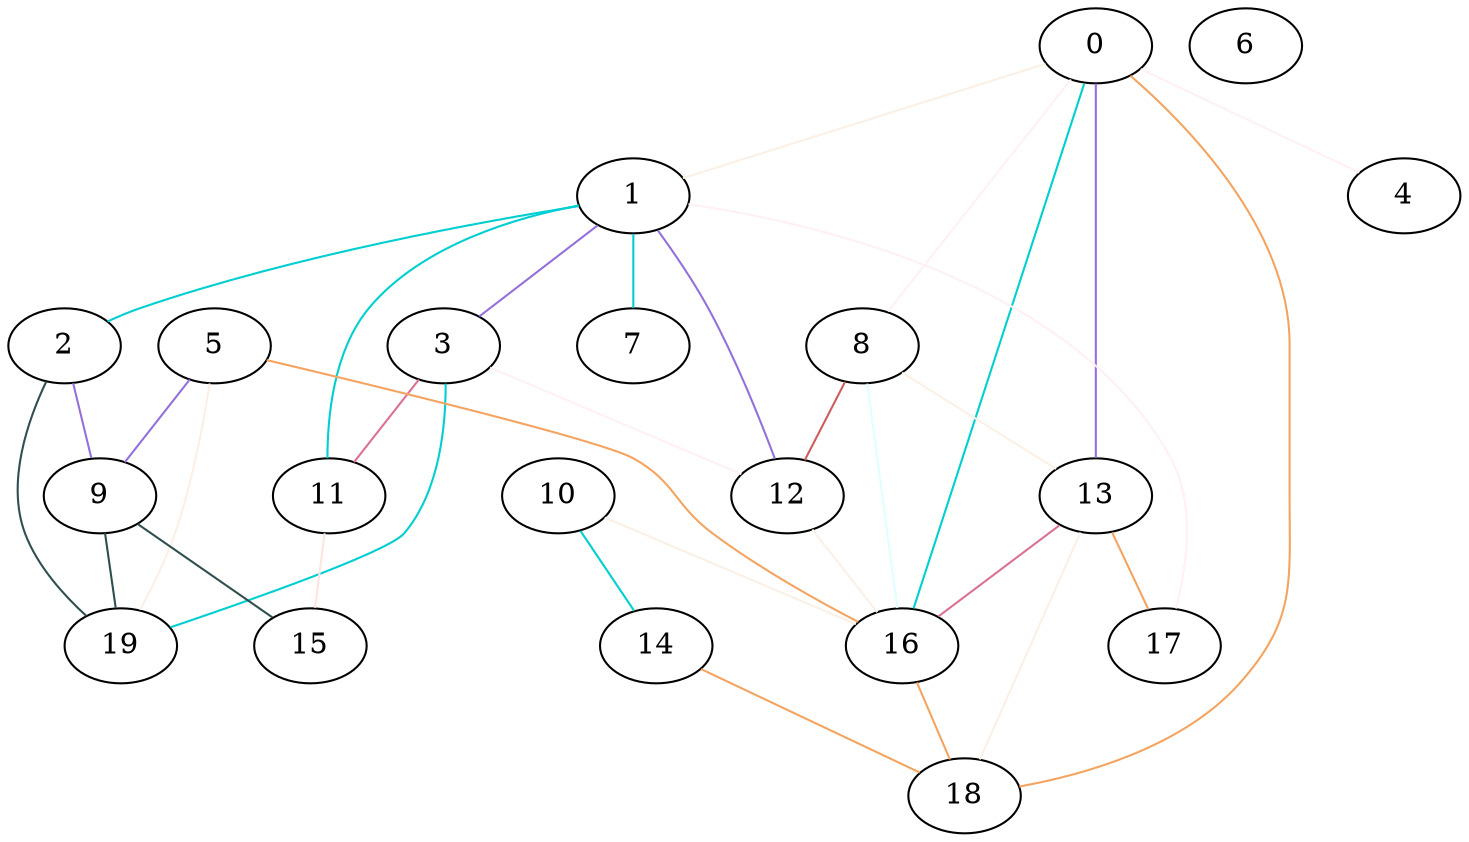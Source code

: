 strict graph "gnp_random_graph(20,0.3)" {
0;
1;
2;
3;
4;
5;
6;
7;
8;
9;
10;
11;
12;
13;
14;
15;
16;
17;
18;
19;
0 -- 16  [color=darkturquoise];
0 -- 1  [color=linen];
0 -- 18  [color=sandybrown];
0 -- 4  [color=lavenderblush];
0 -- 8  [color=lavenderblush];
0 -- 13  [color=mediumpurple];
1 -- 17  [color=lavenderblush];
1 -- 2  [color=darkturquoise];
1 -- 3  [color=mediumpurple];
1 -- 7  [color=darkturquoise];
1 -- 11  [color=darkturquoise];
1 -- 12  [color=mediumpurple];
2 -- 19  [color=darkslategrey];
2 -- 9  [color=mediumpurple];
3 -- 19  [color=darkturquoise];
3 -- 11  [color=palevioletred];
3 -- 12  [color=lavenderblush];
5 -- 16  [color=sandybrown];
5 -- 9  [color=mediumpurple];
5 -- 19  [color=linen];
8 -- 16  [color=lightcyan];
8 -- 12  [color=indianred];
8 -- 13  [color=linen];
9 -- 19  [color=darkslategrey];
9 -- 15  [color=darkslategrey];
10 -- 16  [color=linen];
10 -- 14  [color=darkturquoise];
11 -- 15  [color=mistyrose];
12 -- 16  [color=linen];
13 -- 18  [color=linen];
13 -- 16  [color=palevioletred];
13 -- 17  [color=sandybrown];
14 -- 18  [color=sandybrown];
16 -- 18  [color=sandybrown];
}
